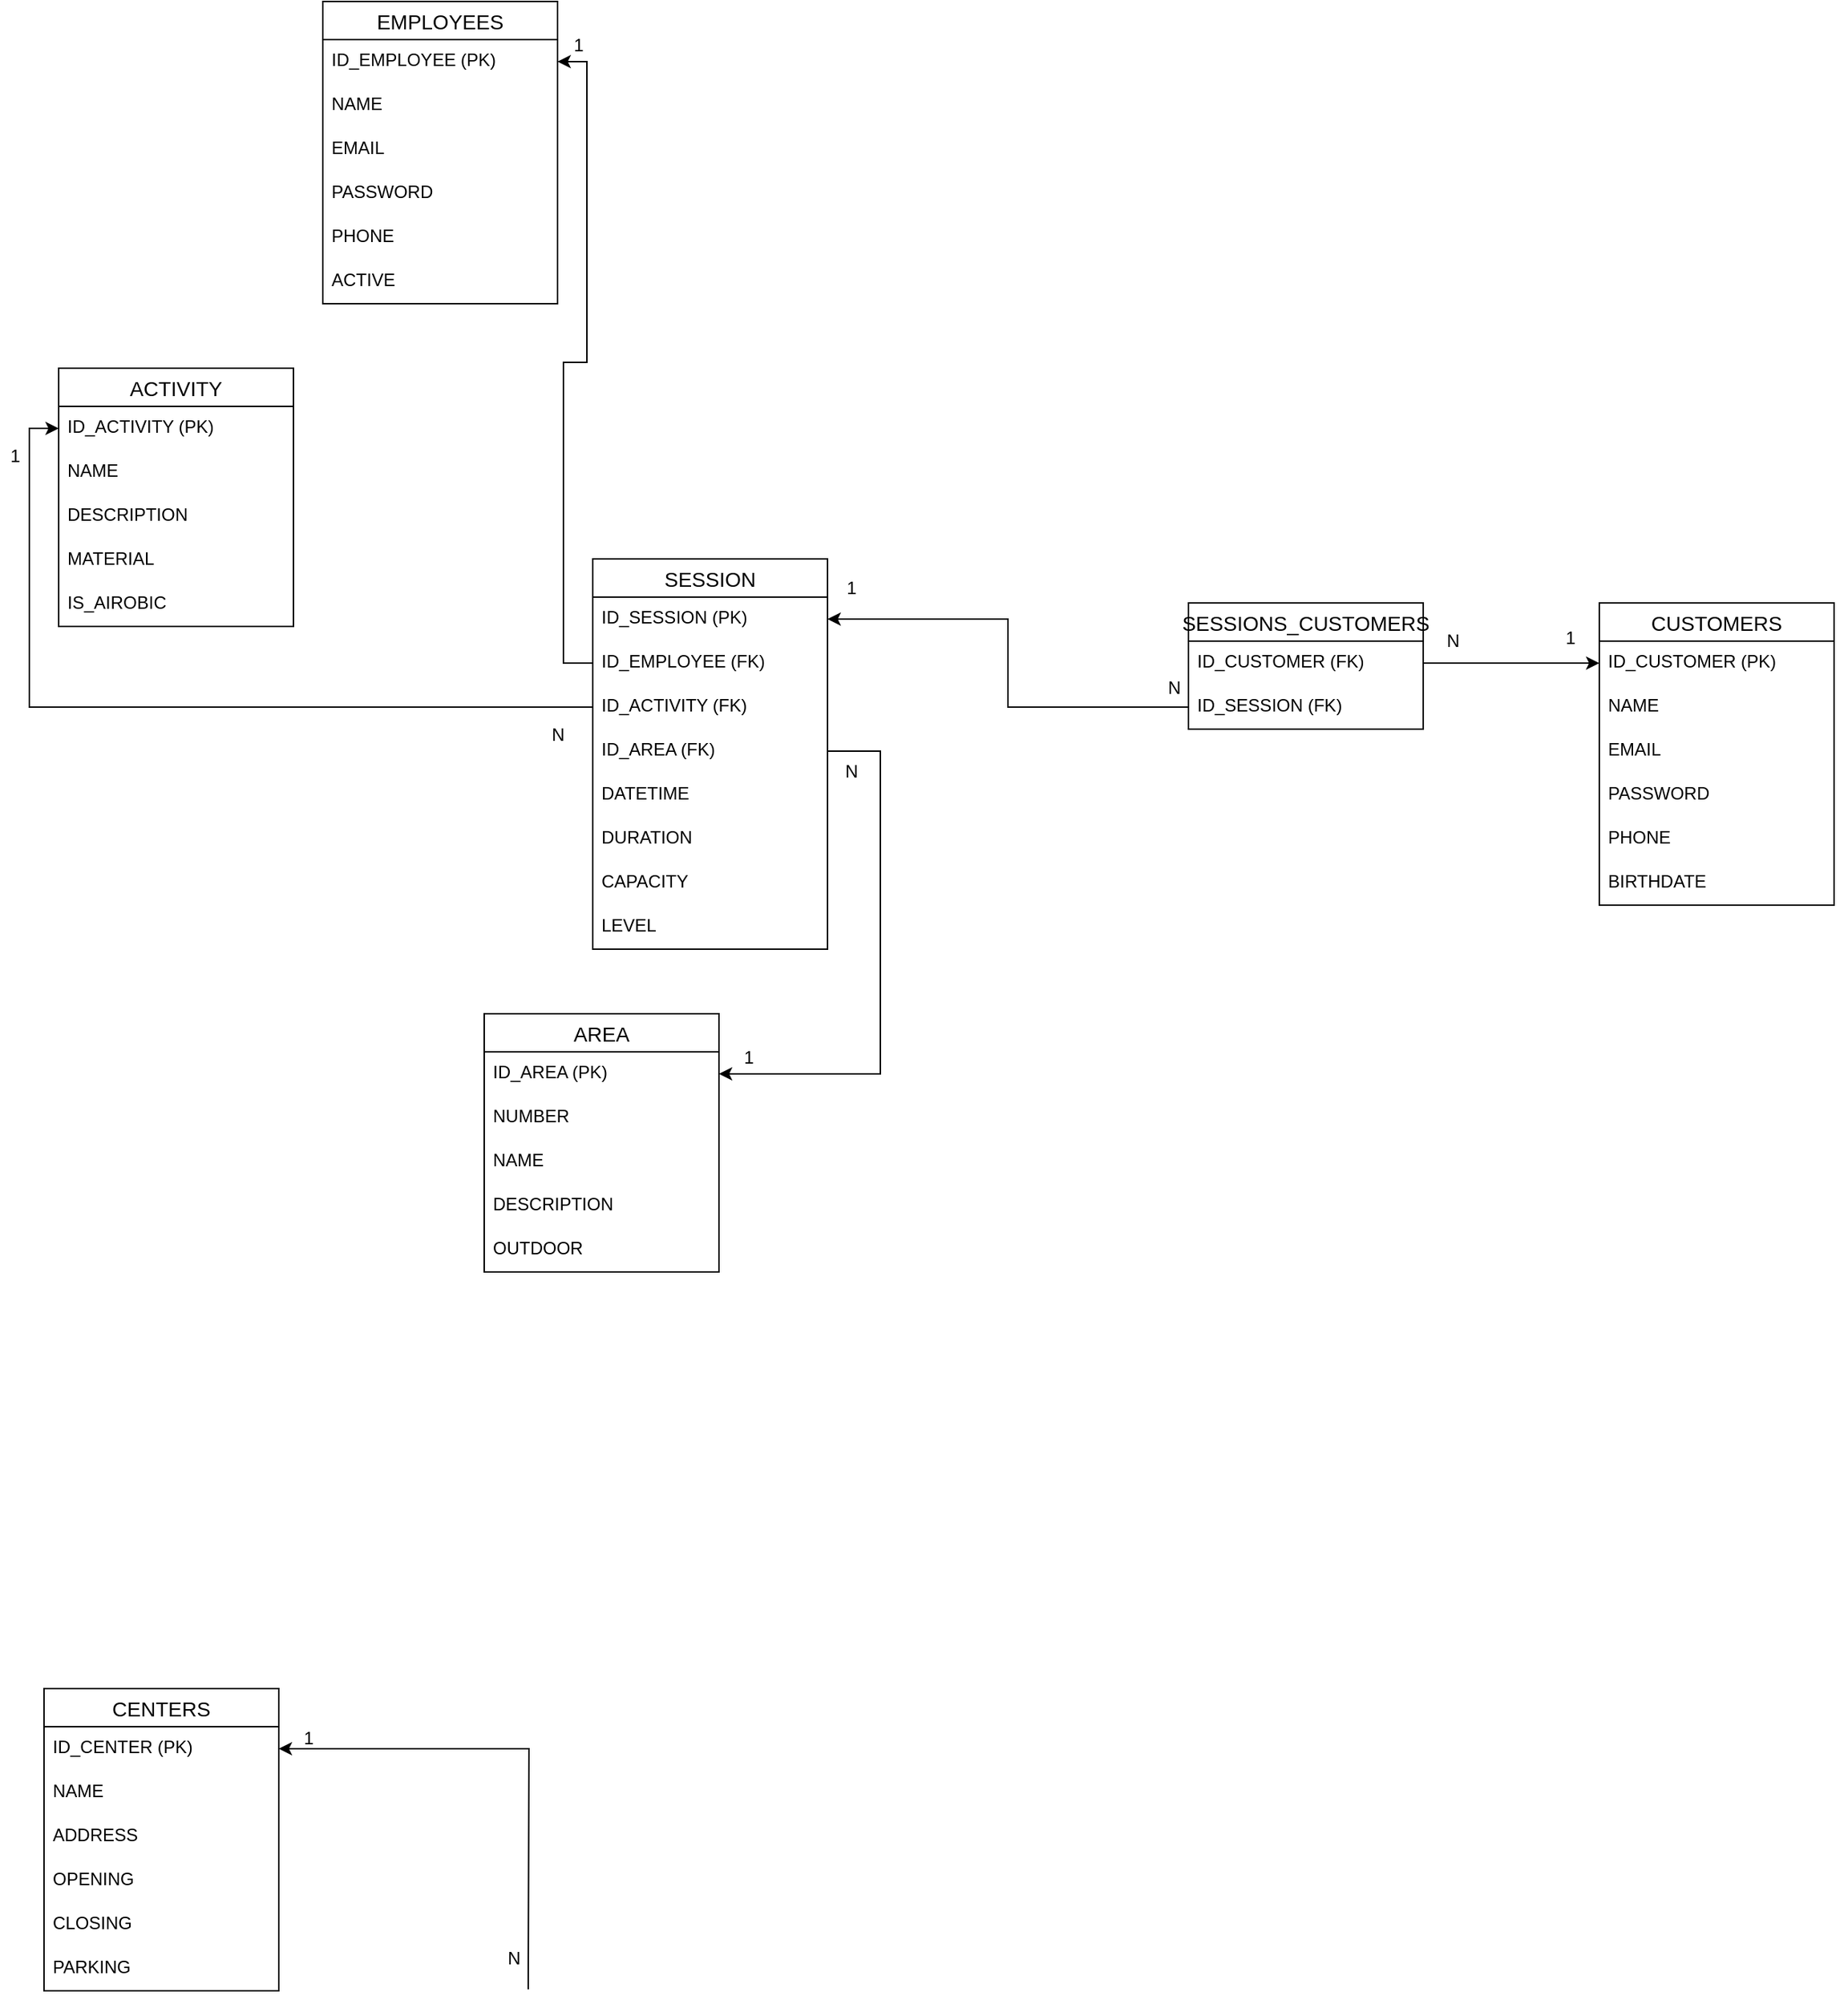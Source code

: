 <mxfile version="19.0.3" type="device"><diagram id="5CYism9q1fCz9XX-7f-5" name="Página-1"><mxGraphModel dx="1422" dy="865" grid="1" gridSize="10" guides="1" tooltips="1" connect="1" arrows="1" fold="1" page="1" pageScale="1" pageWidth="827" pageHeight="1169" math="0" shadow="0"><root><mxCell id="0"/><mxCell id="1" parent="0"/><mxCell id="PGzjCO5PON77qIHbCI3S-3" value="CUSTOMERS" style="swimlane;fontStyle=0;childLayout=stackLayout;horizontal=1;startSize=26;horizontalStack=0;resizeParent=1;resizeParentMax=0;resizeLast=0;collapsible=1;marginBottom=0;align=center;fontSize=14;" parent="1" vertex="1"><mxGeometry x="1100" y="470" width="160" height="206" as="geometry"/></mxCell><mxCell id="PGzjCO5PON77qIHbCI3S-4" value="ID_CUSTOMER (PK)" style="text;strokeColor=none;fillColor=none;spacingLeft=4;spacingRight=4;overflow=hidden;rotatable=0;points=[[0,0.5],[1,0.5]];portConstraint=eastwest;fontSize=12;" parent="PGzjCO5PON77qIHbCI3S-3" vertex="1"><mxGeometry y="26" width="160" height="30" as="geometry"/></mxCell><mxCell id="RRdlvzYGH5U2QP1c3TZj-36" value="NAME" style="text;strokeColor=none;fillColor=none;spacingLeft=4;spacingRight=4;overflow=hidden;rotatable=0;points=[[0,0.5],[1,0.5]];portConstraint=eastwest;fontSize=12;" parent="PGzjCO5PON77qIHbCI3S-3" vertex="1"><mxGeometry y="56" width="160" height="30" as="geometry"/></mxCell><mxCell id="RRdlvzYGH5U2QP1c3TZj-37" value="EMAIL" style="text;strokeColor=none;fillColor=none;spacingLeft=4;spacingRight=4;overflow=hidden;rotatable=0;points=[[0,0.5],[1,0.5]];portConstraint=eastwest;fontSize=12;" parent="PGzjCO5PON77qIHbCI3S-3" vertex="1"><mxGeometry y="86" width="160" height="30" as="geometry"/></mxCell><mxCell id="RRdlvzYGH5U2QP1c3TZj-38" value="PASSWORD" style="text;strokeColor=none;fillColor=none;spacingLeft=4;spacingRight=4;overflow=hidden;rotatable=0;points=[[0,0.5],[1,0.5]];portConstraint=eastwest;fontSize=12;" parent="PGzjCO5PON77qIHbCI3S-3" vertex="1"><mxGeometry y="116" width="160" height="30" as="geometry"/></mxCell><mxCell id="RRdlvzYGH5U2QP1c3TZj-39" value="PHONE" style="text;strokeColor=none;fillColor=none;spacingLeft=4;spacingRight=4;overflow=hidden;rotatable=0;points=[[0,0.5],[1,0.5]];portConstraint=eastwest;fontSize=12;" parent="PGzjCO5PON77qIHbCI3S-3" vertex="1"><mxGeometry y="146" width="160" height="30" as="geometry"/></mxCell><mxCell id="RRdlvzYGH5U2QP1c3TZj-41" value="BIRTHDATE" style="text;strokeColor=none;fillColor=none;spacingLeft=4;spacingRight=4;overflow=hidden;rotatable=0;points=[[0,0.5],[1,0.5]];portConstraint=eastwest;fontSize=12;" parent="PGzjCO5PON77qIHbCI3S-3" vertex="1"><mxGeometry y="176" width="160" height="30" as="geometry"/></mxCell><mxCell id="TyOSJIykAoBerqUnBOCq-1" style="edgeStyle=none;rounded=0;orthogonalLoop=1;jettySize=auto;html=1;exitX=1;exitY=0.5;exitDx=0;exitDy=0;" parent="PGzjCO5PON77qIHbCI3S-3" source="PGzjCO5PON77qIHbCI3S-4" target="PGzjCO5PON77qIHbCI3S-4" edge="1"><mxGeometry relative="1" as="geometry"/></mxCell><mxCell id="PGzjCO5PON77qIHbCI3S-12" value="AREA" style="swimlane;fontStyle=0;childLayout=stackLayout;horizontal=1;startSize=26;horizontalStack=0;resizeParent=1;resizeParentMax=0;resizeLast=0;collapsible=1;marginBottom=0;align=center;fontSize=14;" parent="1" vertex="1"><mxGeometry x="340" y="750" width="160" height="176" as="geometry"/></mxCell><mxCell id="PGzjCO5PON77qIHbCI3S-13" value="ID_AREA (PK)" style="text;strokeColor=none;fillColor=none;spacingLeft=4;spacingRight=4;overflow=hidden;rotatable=0;points=[[0,0.5],[1,0.5]];portConstraint=eastwest;fontSize=12;" parent="PGzjCO5PON77qIHbCI3S-12" vertex="1"><mxGeometry y="26" width="160" height="30" as="geometry"/></mxCell><mxCell id="lBex2ostXITg3NktF5AI-43" value="NUMBER" style="text;strokeColor=none;fillColor=none;spacingLeft=4;spacingRight=4;overflow=hidden;rotatable=0;points=[[0,0.5],[1,0.5]];portConstraint=eastwest;fontSize=12;" parent="PGzjCO5PON77qIHbCI3S-12" vertex="1"><mxGeometry y="56" width="160" height="30" as="geometry"/></mxCell><mxCell id="lBex2ostXITg3NktF5AI-40" value="NAME" style="text;strokeColor=none;fillColor=none;spacingLeft=4;spacingRight=4;overflow=hidden;rotatable=0;points=[[0,0.5],[1,0.5]];portConstraint=eastwest;fontSize=12;" parent="PGzjCO5PON77qIHbCI3S-12" vertex="1"><mxGeometry y="86" width="160" height="30" as="geometry"/></mxCell><mxCell id="lBex2ostXITg3NktF5AI-41" value="DESCRIPTION" style="text;strokeColor=none;fillColor=none;spacingLeft=4;spacingRight=4;overflow=hidden;rotatable=0;points=[[0,0.5],[1,0.5]];portConstraint=eastwest;fontSize=12;" parent="PGzjCO5PON77qIHbCI3S-12" vertex="1"><mxGeometry y="116" width="160" height="30" as="geometry"/></mxCell><mxCell id="lBex2ostXITg3NktF5AI-42" value="OUTDOOR" style="text;strokeColor=none;fillColor=none;spacingLeft=4;spacingRight=4;overflow=hidden;rotatable=0;points=[[0,0.5],[1,0.5]];portConstraint=eastwest;fontSize=12;" parent="PGzjCO5PON77qIHbCI3S-12" vertex="1"><mxGeometry y="146" width="160" height="30" as="geometry"/></mxCell><mxCell id="PGzjCO5PON77qIHbCI3S-18" value="SESSION" style="swimlane;fontStyle=0;childLayout=stackLayout;horizontal=1;startSize=26;horizontalStack=0;resizeParent=1;resizeParentMax=0;resizeLast=0;collapsible=1;marginBottom=0;align=center;fontSize=14;" parent="1" vertex="1"><mxGeometry x="414" y="440" width="160" height="266" as="geometry"/></mxCell><mxCell id="lBex2ostXITg3NktF5AI-23" value="ID_SESSION (PK)" style="text;strokeColor=none;fillColor=none;spacingLeft=4;spacingRight=4;overflow=hidden;rotatable=0;points=[[0,0.5],[1,0.5]];portConstraint=eastwest;fontSize=12;" parent="PGzjCO5PON77qIHbCI3S-18" vertex="1"><mxGeometry y="26" width="160" height="30" as="geometry"/></mxCell><mxCell id="RRdlvzYGH5U2QP1c3TZj-6" value="ID_EMPLOYEE (FK)" style="text;strokeColor=none;fillColor=none;spacingLeft=4;spacingRight=4;overflow=hidden;rotatable=0;points=[[0,0.5],[1,0.5]];portConstraint=eastwest;fontSize=12;" parent="PGzjCO5PON77qIHbCI3S-18" vertex="1"><mxGeometry y="56" width="160" height="30" as="geometry"/></mxCell><mxCell id="lBex2ostXITg3NktF5AI-44" value="ID_ACTIVITY (FK)" style="text;strokeColor=none;fillColor=none;spacingLeft=4;spacingRight=4;overflow=hidden;rotatable=0;points=[[0,0.5],[1,0.5]];portConstraint=eastwest;fontSize=12;fontStyle=0" parent="PGzjCO5PON77qIHbCI3S-18" vertex="1"><mxGeometry y="86" width="160" height="30" as="geometry"/></mxCell><mxCell id="RRdlvzYGH5U2QP1c3TZj-2" value="ID_AREA (FK)" style="text;strokeColor=none;fillColor=none;spacingLeft=4;spacingRight=4;overflow=hidden;rotatable=0;points=[[0,0.5],[1,0.5]];portConstraint=eastwest;fontSize=12;fontStyle=0" parent="PGzjCO5PON77qIHbCI3S-18" vertex="1"><mxGeometry y="116" width="160" height="30" as="geometry"/></mxCell><mxCell id="lBex2ostXITg3NktF5AI-25" value="DATETIME" style="text;strokeColor=none;fillColor=none;spacingLeft=4;spacingRight=4;overflow=hidden;rotatable=0;points=[[0,0.5],[1,0.5]];portConstraint=eastwest;fontSize=12;fontStyle=0" parent="PGzjCO5PON77qIHbCI3S-18" vertex="1"><mxGeometry y="146" width="160" height="30" as="geometry"/></mxCell><mxCell id="RRdlvzYGH5U2QP1c3TZj-42" value="DURATION" style="text;strokeColor=none;fillColor=none;spacingLeft=4;spacingRight=4;overflow=hidden;rotatable=0;points=[[0,0.5],[1,0.5]];portConstraint=eastwest;fontSize=12;fontStyle=0" parent="PGzjCO5PON77qIHbCI3S-18" vertex="1"><mxGeometry y="176" width="160" height="30" as="geometry"/></mxCell><mxCell id="RRdlvzYGH5U2QP1c3TZj-35" value="CAPACITY" style="text;strokeColor=none;fillColor=none;spacingLeft=4;spacingRight=4;overflow=hidden;rotatable=0;points=[[0,0.5],[1,0.5]];portConstraint=eastwest;fontSize=12;fontStyle=0" parent="PGzjCO5PON77qIHbCI3S-18" vertex="1"><mxGeometry y="206" width="160" height="30" as="geometry"/></mxCell><mxCell id="RRdlvzYGH5U2QP1c3TZj-43" value="LEVEL" style="text;strokeColor=none;fillColor=none;spacingLeft=4;spacingRight=4;overflow=hidden;rotatable=0;points=[[0,0.5],[1,0.5]];portConstraint=eastwest;fontSize=12;fontStyle=0" parent="PGzjCO5PON77qIHbCI3S-18" vertex="1"><mxGeometry y="236" width="160" height="30" as="geometry"/></mxCell><mxCell id="PGzjCO5PON77qIHbCI3S-33" value="EMPLOYEES" style="swimlane;fontStyle=0;childLayout=stackLayout;horizontal=1;startSize=26;horizontalStack=0;resizeParent=1;resizeParentMax=0;resizeLast=0;collapsible=1;marginBottom=0;align=center;fontSize=14;" parent="1" vertex="1"><mxGeometry x="230" y="60" width="160" height="206" as="geometry"/></mxCell><mxCell id="PGzjCO5PON77qIHbCI3S-34" value="ID_EMPLOYEE (PK)" style="text;strokeColor=none;fillColor=none;spacingLeft=4;spacingRight=4;overflow=hidden;rotatable=0;points=[[0,0.5],[1,0.5]];portConstraint=eastwest;fontSize=12;" parent="PGzjCO5PON77qIHbCI3S-33" vertex="1"><mxGeometry y="26" width="160" height="30" as="geometry"/></mxCell><mxCell id="RRdlvzYGH5U2QP1c3TZj-19" value="NAME" style="text;strokeColor=none;fillColor=none;spacingLeft=4;spacingRight=4;overflow=hidden;rotatable=0;points=[[0,0.5],[1,0.5]];portConstraint=eastwest;fontSize=12;" parent="PGzjCO5PON77qIHbCI3S-33" vertex="1"><mxGeometry y="56" width="160" height="30" as="geometry"/></mxCell><mxCell id="RRdlvzYGH5U2QP1c3TZj-20" value="EMAIL" style="text;strokeColor=none;fillColor=none;spacingLeft=4;spacingRight=4;overflow=hidden;rotatable=0;points=[[0,0.5],[1,0.5]];portConstraint=eastwest;fontSize=12;" parent="PGzjCO5PON77qIHbCI3S-33" vertex="1"><mxGeometry y="86" width="160" height="30" as="geometry"/></mxCell><mxCell id="RRdlvzYGH5U2QP1c3TZj-21" value="PASSWORD" style="text;strokeColor=none;fillColor=none;spacingLeft=4;spacingRight=4;overflow=hidden;rotatable=0;points=[[0,0.5],[1,0.5]];portConstraint=eastwest;fontSize=12;" parent="PGzjCO5PON77qIHbCI3S-33" vertex="1"><mxGeometry y="116" width="160" height="30" as="geometry"/></mxCell><mxCell id="RRdlvzYGH5U2QP1c3TZj-40" value="PHONE" style="text;strokeColor=none;fillColor=none;spacingLeft=4;spacingRight=4;overflow=hidden;rotatable=0;points=[[0,0.5],[1,0.5]];portConstraint=eastwest;fontSize=12;" parent="PGzjCO5PON77qIHbCI3S-33" vertex="1"><mxGeometry y="146" width="160" height="30" as="geometry"/></mxCell><mxCell id="RRdlvzYGH5U2QP1c3TZj-22" value="ACTIVE" style="text;strokeColor=none;fillColor=none;spacingLeft=4;spacingRight=4;overflow=hidden;rotatable=0;points=[[0,0.5],[1,0.5]];portConstraint=eastwest;fontSize=12;" parent="PGzjCO5PON77qIHbCI3S-33" vertex="1"><mxGeometry y="176" width="160" height="30" as="geometry"/></mxCell><mxCell id="lDzLkGo1oz-MD6iO0Lj2-32" style="edgeStyle=orthogonalEdgeStyle;rounded=0;orthogonalLoop=1;jettySize=auto;html=1;exitX=0.5;exitY=1;exitDx=0;exitDy=0;" parent="1" edge="1"><mxGeometry relative="1" as="geometry"><mxPoint x="475" y="390" as="sourcePoint"/><mxPoint x="475" y="390" as="targetPoint"/></mxGeometry></mxCell><mxCell id="lBex2ostXITg3NktF5AI-9" value="1" style="text;html=1;align=center;verticalAlign=middle;resizable=0;points=[];autosize=1;strokeColor=none;fillColor=none;" parent="1" vertex="1"><mxGeometry x="510" y="770" width="20" height="20" as="geometry"/></mxCell><mxCell id="lBex2ostXITg3NktF5AI-10" value="N" style="text;html=1;align=center;verticalAlign=middle;resizable=0;points=[];autosize=1;strokeColor=none;fillColor=none;" parent="1" vertex="1"><mxGeometry x="580" y="575" width="20" height="20" as="geometry"/></mxCell><mxCell id="lBex2ostXITg3NktF5AI-11" value="ACTIVITY" style="swimlane;fontStyle=0;childLayout=stackLayout;horizontal=1;startSize=26;horizontalStack=0;resizeParent=1;resizeParentMax=0;resizeLast=0;collapsible=1;marginBottom=0;align=center;fontSize=14;" parent="1" vertex="1"><mxGeometry x="50" y="310" width="160" height="176" as="geometry"/></mxCell><mxCell id="lBex2ostXITg3NktF5AI-12" value="ID_ACTIVITY (PK)" style="text;strokeColor=none;fillColor=none;spacingLeft=4;spacingRight=4;overflow=hidden;rotatable=0;points=[[0,0.5],[1,0.5]];portConstraint=eastwest;fontSize=12;" parent="lBex2ostXITg3NktF5AI-11" vertex="1"><mxGeometry y="26" width="160" height="30" as="geometry"/></mxCell><mxCell id="RRdlvzYGH5U2QP1c3TZj-14" value="NAME" style="text;strokeColor=none;fillColor=none;spacingLeft=4;spacingRight=4;overflow=hidden;rotatable=0;points=[[0,0.5],[1,0.5]];portConstraint=eastwest;fontSize=12;" parent="lBex2ostXITg3NktF5AI-11" vertex="1"><mxGeometry y="56" width="160" height="30" as="geometry"/></mxCell><mxCell id="RRdlvzYGH5U2QP1c3TZj-15" value="DESCRIPTION" style="text;strokeColor=none;fillColor=none;spacingLeft=4;spacingRight=4;overflow=hidden;rotatable=0;points=[[0,0.5],[1,0.5]];portConstraint=eastwest;fontSize=12;" parent="lBex2ostXITg3NktF5AI-11" vertex="1"><mxGeometry y="86" width="160" height="30" as="geometry"/></mxCell><mxCell id="RRdlvzYGH5U2QP1c3TZj-16" value="MATERIAL" style="text;strokeColor=none;fillColor=none;spacingLeft=4;spacingRight=4;overflow=hidden;rotatable=0;points=[[0,0.5],[1,0.5]];portConstraint=eastwest;fontSize=12;" parent="lBex2ostXITg3NktF5AI-11" vertex="1"><mxGeometry y="116" width="160" height="30" as="geometry"/></mxCell><mxCell id="RRdlvzYGH5U2QP1c3TZj-54" value="IS_AIROBIC" style="text;strokeColor=none;fillColor=none;spacingLeft=4;spacingRight=4;overflow=hidden;rotatable=0;points=[[0,0.5],[1,0.5]];portConstraint=eastwest;fontSize=12;" parent="lBex2ostXITg3NktF5AI-11" vertex="1"><mxGeometry y="146" width="160" height="30" as="geometry"/></mxCell><mxCell id="lBex2ostXITg3NktF5AI-13" style="edgeStyle=none;rounded=0;orthogonalLoop=1;jettySize=auto;html=1;exitX=1;exitY=0.5;exitDx=0;exitDy=0;" parent="lBex2ostXITg3NktF5AI-11" edge="1"><mxGeometry relative="1" as="geometry"><mxPoint x="160" y="-19" as="sourcePoint"/><mxPoint x="160" y="-19" as="targetPoint"/></mxGeometry></mxCell><mxCell id="lBex2ostXITg3NktF5AI-17" value="N" style="text;html=1;align=center;verticalAlign=middle;resizable=0;points=[];autosize=1;strokeColor=none;fillColor=none;" parent="1" vertex="1"><mxGeometry x="380" y="550" width="20" height="20" as="geometry"/></mxCell><mxCell id="lBex2ostXITg3NktF5AI-18" value="N" style="text;html=1;align=center;verticalAlign=middle;resizable=0;points=[];autosize=1;strokeColor=none;fillColor=none;" parent="1" vertex="1"><mxGeometry x="800" y="518" width="20" height="20" as="geometry"/></mxCell><mxCell id="lBex2ostXITg3NktF5AI-20" value="1" style="text;html=1;align=center;verticalAlign=middle;resizable=0;points=[];autosize=1;strokeColor=none;fillColor=none;" parent="1" vertex="1"><mxGeometry x="10" y="360" width="20" height="20" as="geometry"/></mxCell><mxCell id="lBex2ostXITg3NktF5AI-29" value="1" style="text;html=1;align=center;verticalAlign=middle;resizable=0;points=[];autosize=1;strokeColor=none;fillColor=none;" parent="1" vertex="1"><mxGeometry x="394" y="80" width="20" height="20" as="geometry"/></mxCell><mxCell id="RRdlvzYGH5U2QP1c3TZj-4" style="edgeStyle=orthogonalEdgeStyle;rounded=0;orthogonalLoop=1;jettySize=auto;html=1;entryX=0;entryY=0.5;entryDx=0;entryDy=0;" parent="1" source="lBex2ostXITg3NktF5AI-44" target="lBex2ostXITg3NktF5AI-12" edge="1"><mxGeometry relative="1" as="geometry"/></mxCell><mxCell id="RRdlvzYGH5U2QP1c3TZj-11" style="edgeStyle=orthogonalEdgeStyle;rounded=0;orthogonalLoop=1;jettySize=auto;html=1;" parent="1" source="RRdlvzYGH5U2QP1c3TZj-2" target="PGzjCO5PON77qIHbCI3S-13" edge="1"><mxGeometry relative="1" as="geometry"><Array as="points"><mxPoint x="610" y="571"/><mxPoint x="610" y="791"/></Array></mxGeometry></mxCell><mxCell id="RRdlvzYGH5U2QP1c3TZj-12" value="1" style="text;html=1;align=center;verticalAlign=middle;resizable=0;points=[];autosize=1;strokeColor=none;fillColor=none;" parent="1" vertex="1"><mxGeometry x="1070" y="484" width="20" height="20" as="geometry"/></mxCell><mxCell id="RRdlvzYGH5U2QP1c3TZj-26" style="edgeStyle=orthogonalEdgeStyle;rounded=0;orthogonalLoop=1;jettySize=auto;html=1;entryX=1;entryY=0.5;entryDx=0;entryDy=0;" parent="1" source="RRdlvzYGH5U2QP1c3TZj-6" target="PGzjCO5PON77qIHbCI3S-34" edge="1"><mxGeometry relative="1" as="geometry"/></mxCell><mxCell id="RRdlvzYGH5U2QP1c3TZj-27" value="SESSIONS_CUSTOMERS" style="swimlane;fontStyle=0;childLayout=stackLayout;horizontal=1;startSize=26;horizontalStack=0;resizeParent=1;resizeParentMax=0;resizeLast=0;collapsible=1;marginBottom=0;align=center;fontSize=14;" parent="1" vertex="1"><mxGeometry x="820" y="470" width="160" height="86" as="geometry"/></mxCell><mxCell id="RRdlvzYGH5U2QP1c3TZj-29" style="edgeStyle=none;rounded=0;orthogonalLoop=1;jettySize=auto;html=1;exitX=1;exitY=0.5;exitDx=0;exitDy=0;" parent="RRdlvzYGH5U2QP1c3TZj-27" source="RRdlvzYGH5U2QP1c3TZj-28" target="RRdlvzYGH5U2QP1c3TZj-28" edge="1"><mxGeometry relative="1" as="geometry"/></mxCell><mxCell id="RRdlvzYGH5U2QP1c3TZj-31" value="ID_CUSTOMER (FK)" style="text;strokeColor=none;fillColor=none;spacingLeft=4;spacingRight=4;overflow=hidden;rotatable=0;points=[[0,0.5],[1,0.5]];portConstraint=eastwest;fontSize=12;" parent="RRdlvzYGH5U2QP1c3TZj-27" vertex="1"><mxGeometry y="26" width="160" height="30" as="geometry"/></mxCell><mxCell id="RRdlvzYGH5U2QP1c3TZj-28" value="ID_SESSION (FK)" style="text;strokeColor=none;fillColor=none;spacingLeft=4;spacingRight=4;overflow=hidden;rotatable=0;points=[[0,0.5],[1,0.5]];portConstraint=eastwest;fontSize=12;" parent="RRdlvzYGH5U2QP1c3TZj-27" vertex="1"><mxGeometry y="56" width="160" height="30" as="geometry"/></mxCell><mxCell id="RRdlvzYGH5U2QP1c3TZj-30" value="1" style="text;html=1;align=center;verticalAlign=middle;resizable=0;points=[];autosize=1;strokeColor=none;fillColor=none;" parent="1" vertex="1"><mxGeometry x="580" y="450" width="20" height="20" as="geometry"/></mxCell><mxCell id="RRdlvzYGH5U2QP1c3TZj-32" style="edgeStyle=orthogonalEdgeStyle;rounded=0;orthogonalLoop=1;jettySize=auto;html=1;" parent="1" source="RRdlvzYGH5U2QP1c3TZj-31" target="PGzjCO5PON77qIHbCI3S-4" edge="1"><mxGeometry relative="1" as="geometry"/></mxCell><mxCell id="RRdlvzYGH5U2QP1c3TZj-33" value="N" style="text;html=1;align=center;verticalAlign=middle;resizable=0;points=[];autosize=1;strokeColor=none;fillColor=none;" parent="1" vertex="1"><mxGeometry x="990" y="486" width="20" height="20" as="geometry"/></mxCell><mxCell id="RRdlvzYGH5U2QP1c3TZj-34" style="edgeStyle=orthogonalEdgeStyle;rounded=0;orthogonalLoop=1;jettySize=auto;html=1;" parent="1" source="RRdlvzYGH5U2QP1c3TZj-28" target="lBex2ostXITg3NktF5AI-23" edge="1"><mxGeometry relative="1" as="geometry"/></mxCell><mxCell id="RRdlvzYGH5U2QP1c3TZj-44" value="CENTERS" style="swimlane;fontStyle=0;childLayout=stackLayout;horizontal=1;startSize=26;horizontalStack=0;resizeParent=1;resizeParentMax=0;resizeLast=0;collapsible=1;marginBottom=0;align=center;fontSize=14;" parent="1" vertex="1"><mxGeometry x="40" y="1210" width="160" height="206" as="geometry"/></mxCell><mxCell id="RRdlvzYGH5U2QP1c3TZj-45" value="ID_CENTER (PK)" style="text;strokeColor=none;fillColor=none;spacingLeft=4;spacingRight=4;overflow=hidden;rotatable=0;points=[[0,0.5],[1,0.5]];portConstraint=eastwest;fontSize=12;" parent="RRdlvzYGH5U2QP1c3TZj-44" vertex="1"><mxGeometry y="26" width="160" height="30" as="geometry"/></mxCell><mxCell id="RRdlvzYGH5U2QP1c3TZj-46" value="NAME" style="text;strokeColor=none;fillColor=none;spacingLeft=4;spacingRight=4;overflow=hidden;rotatable=0;points=[[0,0.5],[1,0.5]];portConstraint=eastwest;fontSize=12;" parent="RRdlvzYGH5U2QP1c3TZj-44" vertex="1"><mxGeometry y="56" width="160" height="30" as="geometry"/></mxCell><mxCell id="RRdlvzYGH5U2QP1c3TZj-47" value="ADDRESS" style="text;strokeColor=none;fillColor=none;spacingLeft=4;spacingRight=4;overflow=hidden;rotatable=0;points=[[0,0.5],[1,0.5]];portConstraint=eastwest;fontSize=12;" parent="RRdlvzYGH5U2QP1c3TZj-44" vertex="1"><mxGeometry y="86" width="160" height="30" as="geometry"/></mxCell><mxCell id="RRdlvzYGH5U2QP1c3TZj-48" value="OPENING" style="text;strokeColor=none;fillColor=none;spacingLeft=4;spacingRight=4;overflow=hidden;rotatable=0;points=[[0,0.5],[1,0.5]];portConstraint=eastwest;fontSize=12;" parent="RRdlvzYGH5U2QP1c3TZj-44" vertex="1"><mxGeometry y="116" width="160" height="30" as="geometry"/></mxCell><mxCell id="RRdlvzYGH5U2QP1c3TZj-49" value="CLOSING" style="text;strokeColor=none;fillColor=none;spacingLeft=4;spacingRight=4;overflow=hidden;rotatable=0;points=[[0,0.5],[1,0.5]];portConstraint=eastwest;fontSize=12;" parent="RRdlvzYGH5U2QP1c3TZj-44" vertex="1"><mxGeometry y="146" width="160" height="30" as="geometry"/></mxCell><mxCell id="RRdlvzYGH5U2QP1c3TZj-50" value="PARKING" style="text;strokeColor=none;fillColor=none;spacingLeft=4;spacingRight=4;overflow=hidden;rotatable=0;points=[[0,0.5],[1,0.5]];portConstraint=eastwest;fontSize=12;" parent="RRdlvzYGH5U2QP1c3TZj-44" vertex="1"><mxGeometry y="176" width="160" height="30" as="geometry"/></mxCell><mxCell id="RRdlvzYGH5U2QP1c3TZj-51" value="1" style="text;html=1;align=center;verticalAlign=middle;resizable=0;points=[];autosize=1;strokeColor=none;fillColor=none;" parent="1" vertex="1"><mxGeometry x="210" y="1234" width="20" height="20" as="geometry"/></mxCell><mxCell id="RRdlvzYGH5U2QP1c3TZj-52" value="N" style="text;html=1;align=center;verticalAlign=middle;resizable=0;points=[];autosize=1;strokeColor=none;fillColor=none;" parent="1" vertex="1"><mxGeometry x="350" y="1384" width="20" height="20" as="geometry"/></mxCell><mxCell id="RRdlvzYGH5U2QP1c3TZj-53" style="edgeStyle=orthogonalEdgeStyle;rounded=0;orthogonalLoop=1;jettySize=auto;html=1;entryX=1;entryY=0.5;entryDx=0;entryDy=0;fontSize=10;" parent="1" target="RRdlvzYGH5U2QP1c3TZj-45" edge="1"><mxGeometry relative="1" as="geometry"><mxPoint x="370" y="1415.059" as="sourcePoint"/></mxGeometry></mxCell></root></mxGraphModel></diagram></mxfile>